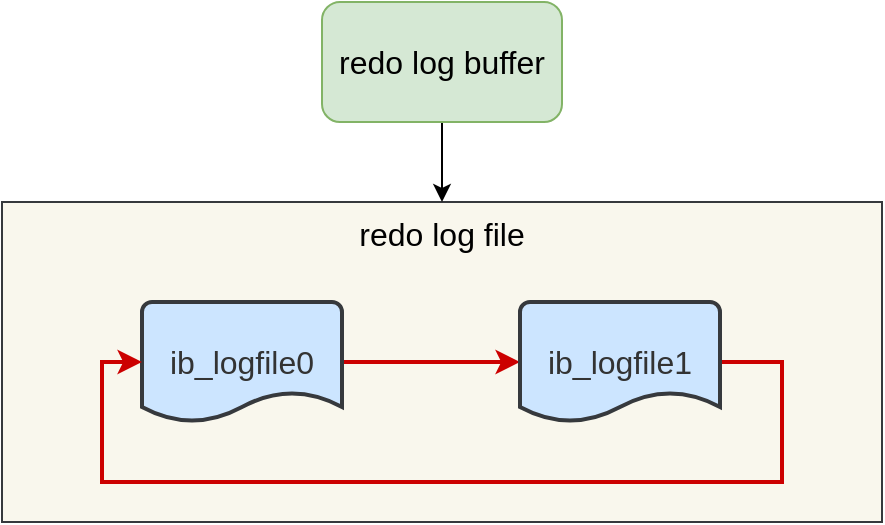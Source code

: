 <mxfile version="20.0.1" type="github">
  <diagram id="SPF4bl__4cPRsVLuZ7SP" name="Page-1">
    <mxGraphModel dx="916" dy="772" grid="1" gridSize="10" guides="1" tooltips="1" connect="1" arrows="1" fold="1" page="1" pageScale="1" pageWidth="827" pageHeight="1169" math="0" shadow="0">
      <root>
        <mxCell id="0" />
        <mxCell id="1" parent="0" />
        <mxCell id="tFhsLO-X5YyHum3ezjBZ-6" value="redo log file" style="rounded=0;whiteSpace=wrap;html=1;fontSize=16;verticalAlign=top;fillColor=#f9f7ed;strokeColor=#36393d;" vertex="1" parent="1">
          <mxGeometry x="100" y="190" width="440" height="160" as="geometry" />
        </mxCell>
        <mxCell id="tFhsLO-X5YyHum3ezjBZ-8" style="edgeStyle=orthogonalEdgeStyle;rounded=0;orthogonalLoop=1;jettySize=auto;html=1;entryX=0.5;entryY=0;entryDx=0;entryDy=0;fontSize=16;" edge="1" parent="1" source="tFhsLO-X5YyHum3ezjBZ-5" target="tFhsLO-X5YyHum3ezjBZ-6">
          <mxGeometry relative="1" as="geometry" />
        </mxCell>
        <mxCell id="tFhsLO-X5YyHum3ezjBZ-5" value="redo log buffer" style="rounded=1;whiteSpace=wrap;html=1;fontSize=16;fillColor=#d5e8d4;strokeColor=#82b366;" vertex="1" parent="1">
          <mxGeometry x="260" y="90" width="120" height="60" as="geometry" />
        </mxCell>
        <mxCell id="tFhsLO-X5YyHum3ezjBZ-14" style="edgeStyle=orthogonalEdgeStyle;rounded=0;orthogonalLoop=1;jettySize=auto;html=1;fontSize=16;strokeWidth=2;strokeColor=#CC0000;" edge="1" parent="1" source="tFhsLO-X5YyHum3ezjBZ-10" target="tFhsLO-X5YyHum3ezjBZ-13">
          <mxGeometry relative="1" as="geometry" />
        </mxCell>
        <mxCell id="tFhsLO-X5YyHum3ezjBZ-10" value="&lt;span style=&quot;color: rgb(51, 51, 51);&quot;&gt;ib_logfile0&lt;/span&gt;" style="strokeWidth=2;html=1;shape=mxgraph.flowchart.document2;whiteSpace=wrap;size=0.25;fontSize=16;fillColor=#cce5ff;strokeColor=#36393d;" vertex="1" parent="1">
          <mxGeometry x="170" y="240" width="100" height="60" as="geometry" />
        </mxCell>
        <mxCell id="tFhsLO-X5YyHum3ezjBZ-15" style="edgeStyle=orthogonalEdgeStyle;rounded=0;orthogonalLoop=1;jettySize=auto;html=1;entryX=0;entryY=0.5;entryDx=0;entryDy=0;entryPerimeter=0;fontSize=16;strokeWidth=2;strokeColor=#CC0000;" edge="1" parent="1" source="tFhsLO-X5YyHum3ezjBZ-13" target="tFhsLO-X5YyHum3ezjBZ-10">
          <mxGeometry relative="1" as="geometry">
            <Array as="points">
              <mxPoint x="490" y="270" />
              <mxPoint x="490" y="330" />
              <mxPoint x="150" y="330" />
              <mxPoint x="150" y="270" />
            </Array>
          </mxGeometry>
        </mxCell>
        <mxCell id="tFhsLO-X5YyHum3ezjBZ-13" value="&lt;span style=&quot;color: rgb(51, 51, 51);&quot;&gt;ib_logfile1&lt;/span&gt;" style="strokeWidth=2;html=1;shape=mxgraph.flowchart.document2;whiteSpace=wrap;size=0.25;fontSize=16;fillColor=#cce5ff;strokeColor=#36393d;" vertex="1" parent="1">
          <mxGeometry x="359" y="240" width="100" height="60" as="geometry" />
        </mxCell>
      </root>
    </mxGraphModel>
  </diagram>
</mxfile>
